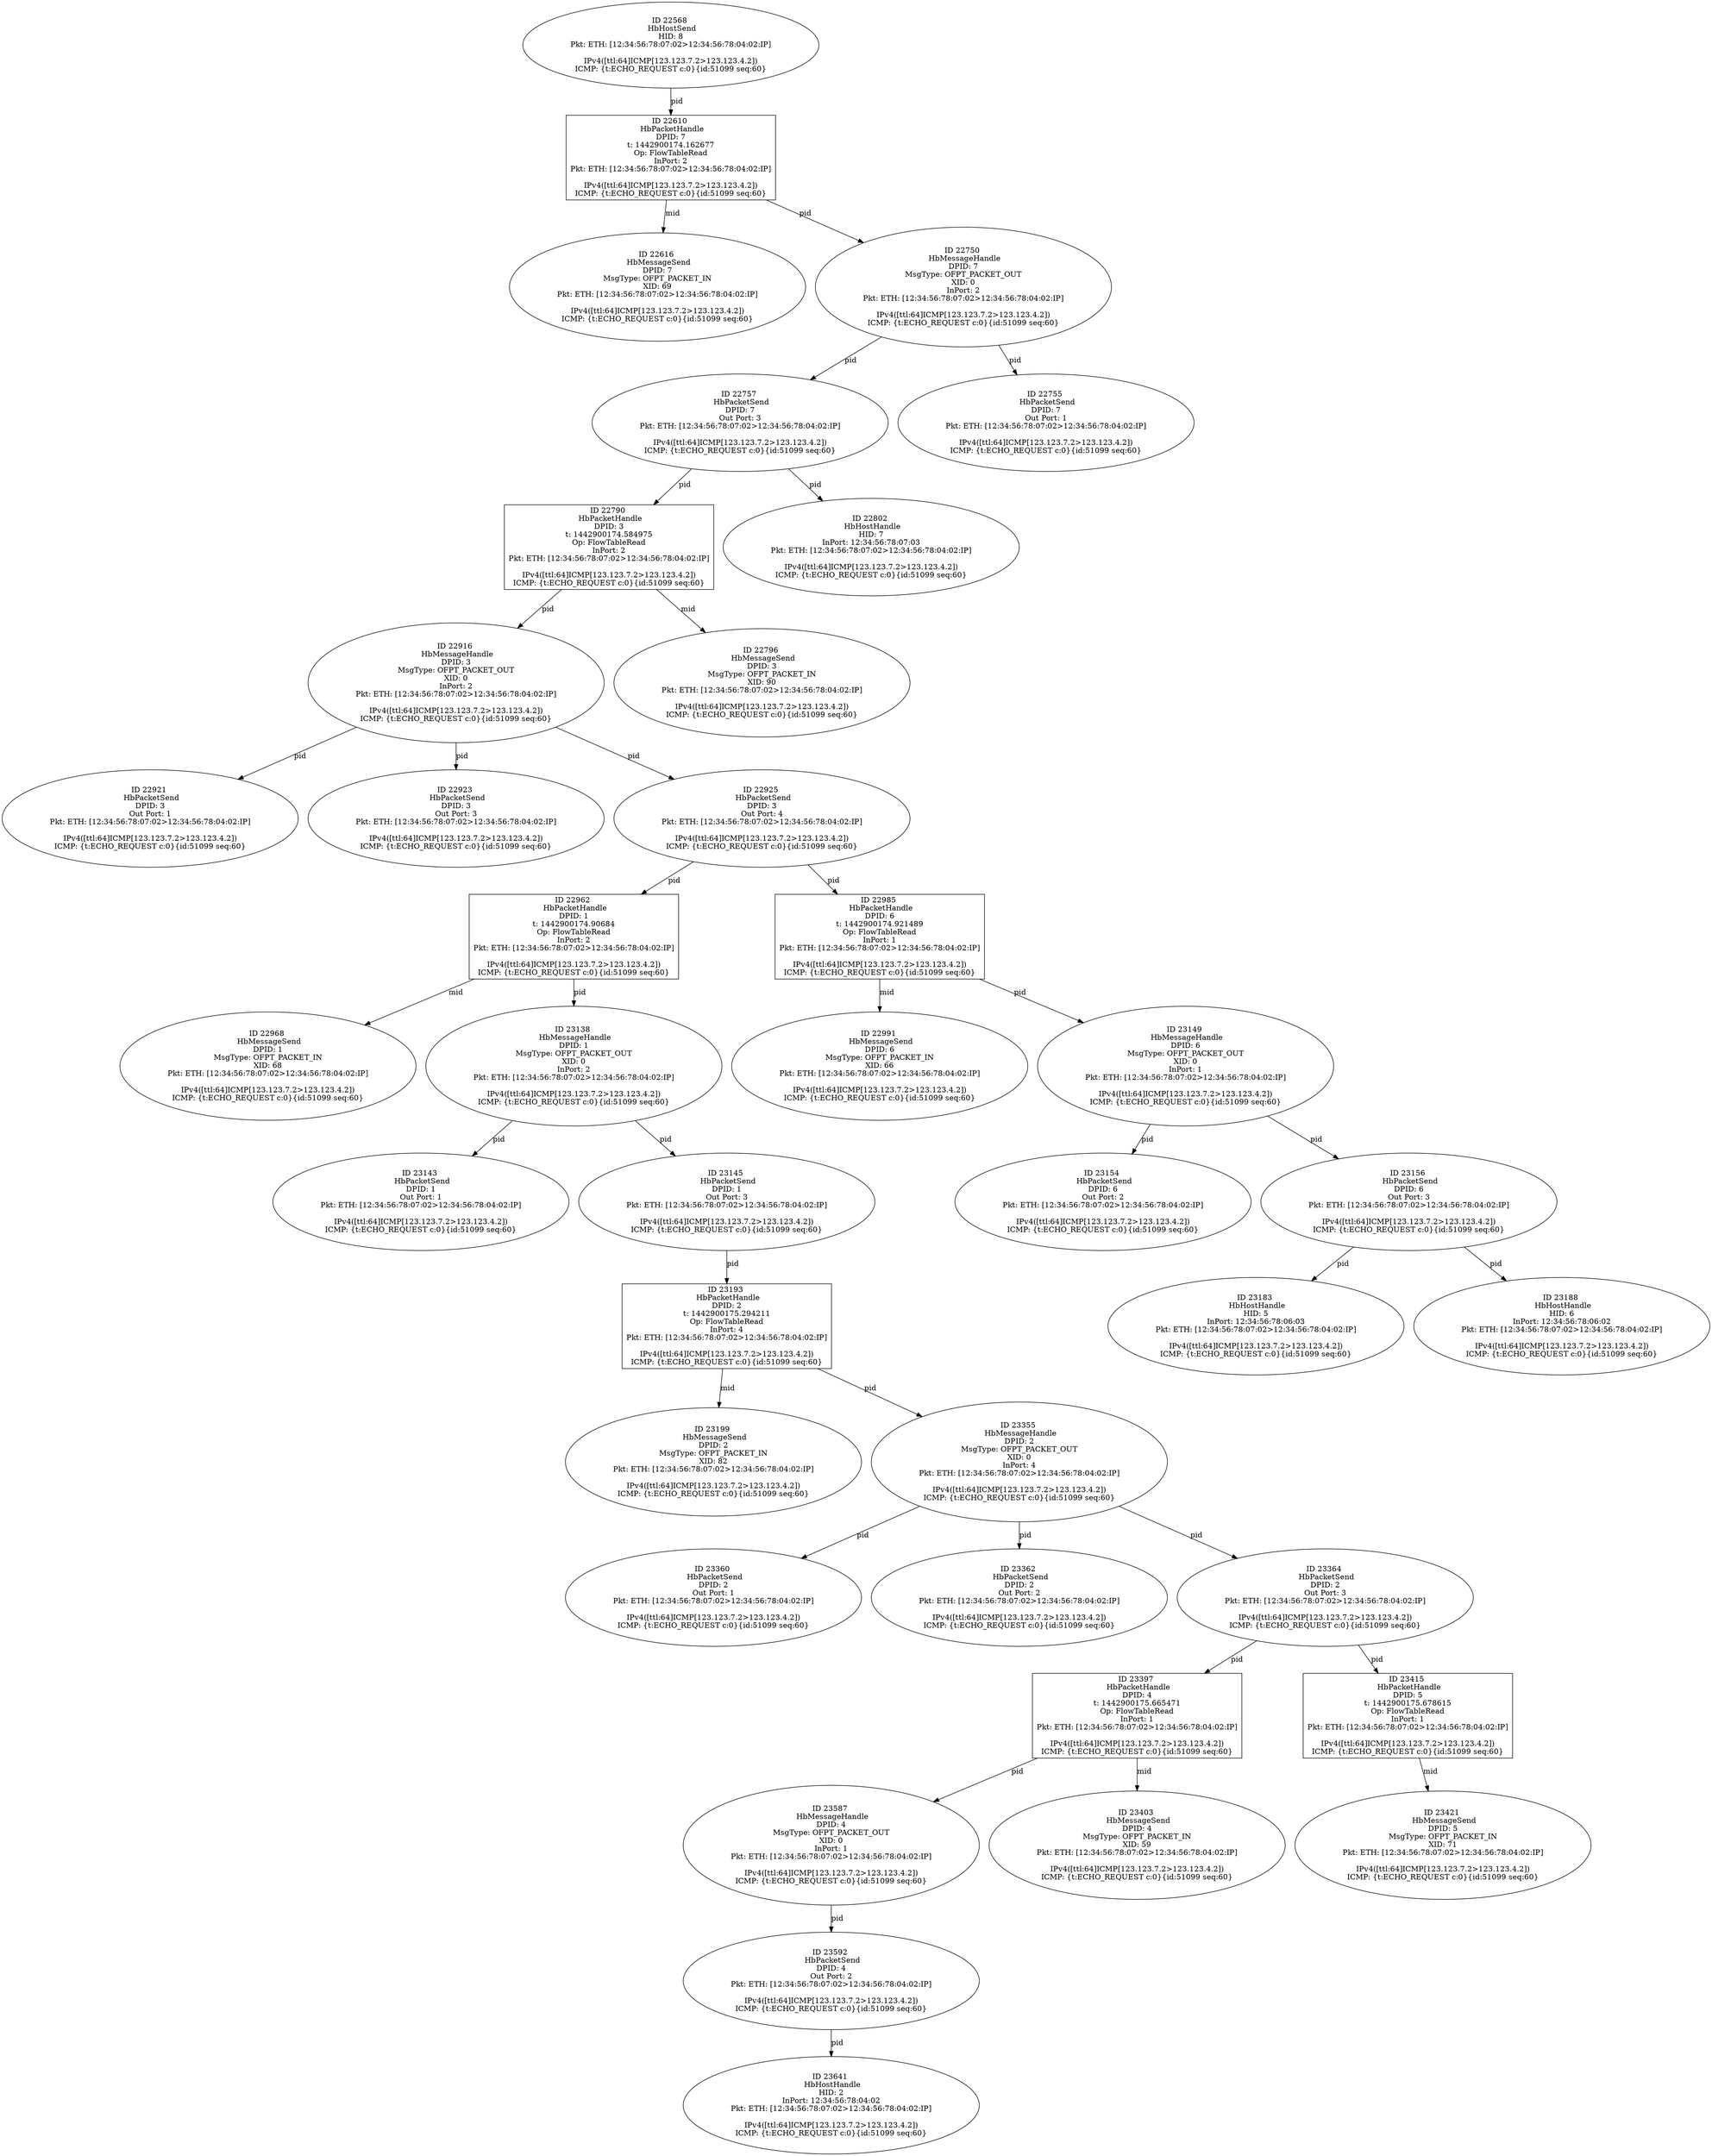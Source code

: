 strict digraph G {
22916 [shape=oval, event=<hb_events.HbMessageHandle object at 0x10cc931d0>, label="ID 22916 
 HbMessageHandle
DPID: 3
MsgType: OFPT_PACKET_OUT
XID: 0
InPort: 2
Pkt: ETH: [12:34:56:78:07:02>12:34:56:78:04:02:IP]

IPv4([ttl:64]ICMP[123.123.7.2>123.123.4.2])
ICMP: {t:ECHO_REQUEST c:0}{id:51099 seq:60}"];
22790 [shape=box, event=<hb_events.HbPacketHandle object at 0x10cc20a10>, label="ID 22790 
 HbPacketHandle
DPID: 3
t: 1442900174.584975
Op: FlowTableRead
InPort: 2
Pkt: ETH: [12:34:56:78:07:02>12:34:56:78:04:02:IP]

IPv4([ttl:64]ICMP[123.123.7.2>123.123.4.2])
ICMP: {t:ECHO_REQUEST c:0}{id:51099 seq:60}"];
22921 [shape=oval, event=<hb_events.HbPacketSend object at 0x10cc93510>, label="ID 22921 
 HbPacketSend
DPID: 3
Out Port: 1
Pkt: ETH: [12:34:56:78:07:02>12:34:56:78:04:02:IP]

IPv4([ttl:64]ICMP[123.123.7.2>123.123.4.2])
ICMP: {t:ECHO_REQUEST c:0}{id:51099 seq:60}"];
22923 [shape=oval, event=<hb_events.HbPacketSend object at 0x10cc80150>, label="ID 22923 
 HbPacketSend
DPID: 3
Out Port: 3
Pkt: ETH: [12:34:56:78:07:02>12:34:56:78:04:02:IP]

IPv4([ttl:64]ICMP[123.123.7.2>123.123.4.2])
ICMP: {t:ECHO_REQUEST c:0}{id:51099 seq:60}"];
22796 [shape=oval, event=<hb_events.HbMessageSend object at 0x10cc3f510>, label="ID 22796 
 HbMessageSend
DPID: 3
MsgType: OFPT_PACKET_IN
XID: 90
Pkt: ETH: [12:34:56:78:07:02>12:34:56:78:04:02:IP]

IPv4([ttl:64]ICMP[123.123.7.2>123.123.4.2])
ICMP: {t:ECHO_REQUEST c:0}{id:51099 seq:60}"];
22925 [shape=oval, event=<hb_events.HbPacketSend object at 0x10cc99710>, label="ID 22925 
 HbPacketSend
DPID: 3
Out Port: 4
Pkt: ETH: [12:34:56:78:07:02>12:34:56:78:04:02:IP]

IPv4([ttl:64]ICMP[123.123.7.2>123.123.4.2])
ICMP: {t:ECHO_REQUEST c:0}{id:51099 seq:60}"];
23183 [shape=oval, event=<hb_events.HbHostHandle object at 0x10cd526d0>, label="ID 23183 
 HbHostHandle
HID: 5
InPort: 12:34:56:78:06:03
Pkt: ETH: [12:34:56:78:07:02>12:34:56:78:04:02:IP]

IPv4([ttl:64]ICMP[123.123.7.2>123.123.4.2])
ICMP: {t:ECHO_REQUEST c:0}{id:51099 seq:60}"];
22802 [shape=oval, event=<hb_events.HbHostHandle object at 0x10cc3f790>, label="ID 22802 
 HbHostHandle
HID: 7
InPort: 12:34:56:78:07:03
Pkt: ETH: [12:34:56:78:07:02>12:34:56:78:04:02:IP]

IPv4([ttl:64]ICMP[123.123.7.2>123.123.4.2])
ICMP: {t:ECHO_REQUEST c:0}{id:51099 seq:60}"];
23188 [shape=oval, event=<hb_events.HbHostHandle object at 0x10cd52b50>, label="ID 23188 
 HbHostHandle
HID: 6
InPort: 12:34:56:78:06:02
Pkt: ETH: [12:34:56:78:07:02>12:34:56:78:04:02:IP]

IPv4([ttl:64]ICMP[123.123.7.2>123.123.4.2])
ICMP: {t:ECHO_REQUEST c:0}{id:51099 seq:60}"];
23193 [shape=box, event=<hb_events.HbPacketHandle object at 0x10cd52fd0>, label="ID 23193 
 HbPacketHandle
DPID: 2
t: 1442900175.294211
Op: FlowTableRead
InPort: 4
Pkt: ETH: [12:34:56:78:07:02>12:34:56:78:04:02:IP]

IPv4([ttl:64]ICMP[123.123.7.2>123.123.4.2])
ICMP: {t:ECHO_REQUEST c:0}{id:51099 seq:60}"];
23199 [shape=oval, event=<hb_events.HbMessageSend object at 0x10cd5b7d0>, label="ID 23199 
 HbMessageSend
DPID: 2
MsgType: OFPT_PACKET_IN
XID: 82
Pkt: ETH: [12:34:56:78:07:02>12:34:56:78:04:02:IP]

IPv4([ttl:64]ICMP[123.123.7.2>123.123.4.2])
ICMP: {t:ECHO_REQUEST c:0}{id:51099 seq:60}"];
23587 [shape=oval, event=<hb_events.HbMessageHandle object at 0x10ce977d0>, label="ID 23587 
 HbMessageHandle
DPID: 4
MsgType: OFPT_PACKET_OUT
XID: 0
InPort: 1
Pkt: ETH: [12:34:56:78:07:02>12:34:56:78:04:02:IP]

IPv4([ttl:64]ICMP[123.123.7.2>123.123.4.2])
ICMP: {t:ECHO_REQUEST c:0}{id:51099 seq:60}"];
22568 [shape=oval, event=<hb_events.HbHostSend object at 0x10cb4af10>, label="ID 22568 
 HbHostSend
HID: 8
Pkt: ETH: [12:34:56:78:07:02>12:34:56:78:04:02:IP]

IPv4([ttl:64]ICMP[123.123.7.2>123.123.4.2])
ICMP: {t:ECHO_REQUEST c:0}{id:51099 seq:60}"];
22962 [shape=box, event=<hb_events.HbPacketHandle object at 0x10cc61590>, label="ID 22962 
 HbPacketHandle
DPID: 1
t: 1442900174.90684
Op: FlowTableRead
InPort: 2
Pkt: ETH: [12:34:56:78:07:02>12:34:56:78:04:02:IP]

IPv4([ttl:64]ICMP[123.123.7.2>123.123.4.2])
ICMP: {t:ECHO_REQUEST c:0}{id:51099 seq:60}"];
22968 [shape=oval, event=<hb_events.HbMessageSend object at 0x10cc61d50>, label="ID 22968 
 HbMessageSend
DPID: 1
MsgType: OFPT_PACKET_IN
XID: 68
Pkt: ETH: [12:34:56:78:07:02>12:34:56:78:04:02:IP]

IPv4([ttl:64]ICMP[123.123.7.2>123.123.4.2])
ICMP: {t:ECHO_REQUEST c:0}{id:51099 seq:60}"];
23355 [shape=oval, event=<hb_events.HbMessageHandle object at 0x10cddc050>, label="ID 23355 
 HbMessageHandle
DPID: 2
MsgType: OFPT_PACKET_OUT
XID: 0
InPort: 4
Pkt: ETH: [12:34:56:78:07:02>12:34:56:78:04:02:IP]

IPv4([ttl:64]ICMP[123.123.7.2>123.123.4.2])
ICMP: {t:ECHO_REQUEST c:0}{id:51099 seq:60}"];
23360 [shape=oval, event=<hb_events.HbPacketSend object at 0x10cdd8ed0>, label="ID 23360 
 HbPacketSend
DPID: 2
Out Port: 1
Pkt: ETH: [12:34:56:78:07:02>12:34:56:78:04:02:IP]

IPv4([ttl:64]ICMP[123.123.7.2>123.123.4.2])
ICMP: {t:ECHO_REQUEST c:0}{id:51099 seq:60}"];
23362 [shape=oval, event=<hb_events.HbPacketSend object at 0x10cde9a10>, label="ID 23362 
 HbPacketSend
DPID: 2
Out Port: 2
Pkt: ETH: [12:34:56:78:07:02>12:34:56:78:04:02:IP]

IPv4([ttl:64]ICMP[123.123.7.2>123.123.4.2])
ICMP: {t:ECHO_REQUEST c:0}{id:51099 seq:60}"];
23364 [shape=oval, event=<hb_events.HbPacketSend object at 0x10cdf0750>, label="ID 23364 
 HbPacketSend
DPID: 2
Out Port: 3
Pkt: ETH: [12:34:56:78:07:02>12:34:56:78:04:02:IP]

IPv4([ttl:64]ICMP[123.123.7.2>123.123.4.2])
ICMP: {t:ECHO_REQUEST c:0}{id:51099 seq:60}"];
22985 [shape=box, event=<hb_events.HbPacketHandle object at 0x10ccb3b10>, label="ID 22985 
 HbPacketHandle
DPID: 6
t: 1442900174.921489
Op: FlowTableRead
InPort: 1
Pkt: ETH: [12:34:56:78:07:02>12:34:56:78:04:02:IP]

IPv4([ttl:64]ICMP[123.123.7.2>123.123.4.2])
ICMP: {t:ECHO_REQUEST c:0}{id:51099 seq:60}"];
22991 [shape=oval, event=<hb_events.HbMessageSend object at 0x10ccb9310>, label="ID 22991 
 HbMessageSend
DPID: 6
MsgType: OFPT_PACKET_IN
XID: 66
Pkt: ETH: [12:34:56:78:07:02>12:34:56:78:04:02:IP]

IPv4([ttl:64]ICMP[123.123.7.2>123.123.4.2])
ICMP: {t:ECHO_REQUEST c:0}{id:51099 seq:60}"];
22610 [shape=box, event=<hb_events.HbPacketHandle object at 0x10cb857d0>, label="ID 22610 
 HbPacketHandle
DPID: 7
t: 1442900174.162677
Op: FlowTableRead
InPort: 2
Pkt: ETH: [12:34:56:78:07:02>12:34:56:78:04:02:IP]

IPv4([ttl:64]ICMP[123.123.7.2>123.123.4.2])
ICMP: {t:ECHO_REQUEST c:0}{id:51099 seq:60}"];
22616 [shape=oval, event=<hb_events.HbMessageSend object at 0x10cb85dd0>, label="ID 22616 
 HbMessageSend
DPID: 7
MsgType: OFPT_PACKET_IN
XID: 69
Pkt: ETH: [12:34:56:78:07:02>12:34:56:78:04:02:IP]

IPv4([ttl:64]ICMP[123.123.7.2>123.123.4.2])
ICMP: {t:ECHO_REQUEST c:0}{id:51099 seq:60}"];
23641 [shape=oval, event=<hb_events.HbHostHandle object at 0x10ceb0c10>, label="ID 23641 
 HbHostHandle
HID: 2
InPort: 12:34:56:78:04:02
Pkt: ETH: [12:34:56:78:07:02>12:34:56:78:04:02:IP]

IPv4([ttl:64]ICMP[123.123.7.2>123.123.4.2])
ICMP: {t:ECHO_REQUEST c:0}{id:51099 seq:60}"];
22750 [shape=oval, event=<hb_events.HbMessageHandle object at 0x10cbf86d0>, label="ID 22750 
 HbMessageHandle
DPID: 7
MsgType: OFPT_PACKET_OUT
XID: 0
InPort: 2
Pkt: ETH: [12:34:56:78:07:02>12:34:56:78:04:02:IP]

IPv4([ttl:64]ICMP[123.123.7.2>123.123.4.2])
ICMP: {t:ECHO_REQUEST c:0}{id:51099 seq:60}"];
22757 [shape=oval, event=<hb_events.HbPacketSend object at 0x10cc05790>, label="ID 22757 
 HbPacketSend
DPID: 7
Out Port: 3
Pkt: ETH: [12:34:56:78:07:02>12:34:56:78:04:02:IP]

IPv4([ttl:64]ICMP[123.123.7.2>123.123.4.2])
ICMP: {t:ECHO_REQUEST c:0}{id:51099 seq:60}"];
23138 [shape=oval, event=<hb_events.HbMessageHandle object at 0x10cd3a4d0>, label="ID 23138 
 HbMessageHandle
DPID: 1
MsgType: OFPT_PACKET_OUT
XID: 0
InPort: 2
Pkt: ETH: [12:34:56:78:07:02>12:34:56:78:04:02:IP]

IPv4([ttl:64]ICMP[123.123.7.2>123.123.4.2])
ICMP: {t:ECHO_REQUEST c:0}{id:51099 seq:60}"];
22755 [shape=oval, event=<hb_events.HbPacketSend object at 0x10cc05550>, label="ID 22755 
 HbPacketSend
DPID: 7
Out Port: 1
Pkt: ETH: [12:34:56:78:07:02>12:34:56:78:04:02:IP]

IPv4([ttl:64]ICMP[123.123.7.2>123.123.4.2])
ICMP: {t:ECHO_REQUEST c:0}{id:51099 seq:60}"];
23397 [shape=box, event=<hb_events.HbPacketHandle object at 0x10cdf6390>, label="ID 23397 
 HbPacketHandle
DPID: 4
t: 1442900175.665471
Op: FlowTableRead
InPort: 1
Pkt: ETH: [12:34:56:78:07:02>12:34:56:78:04:02:IP]

IPv4([ttl:64]ICMP[123.123.7.2>123.123.4.2])
ICMP: {t:ECHO_REQUEST c:0}{id:51099 seq:60}"];
23143 [shape=oval, event=<hb_events.HbPacketSend object at 0x10cd3aa50>, label="ID 23143 
 HbPacketSend
DPID: 1
Out Port: 1
Pkt: ETH: [12:34:56:78:07:02>12:34:56:78:04:02:IP]

IPv4([ttl:64]ICMP[123.123.7.2>123.123.4.2])
ICMP: {t:ECHO_REQUEST c:0}{id:51099 seq:60}"];
23145 [shape=oval, event=<hb_events.HbPacketSend object at 0x10cd41d50>, label="ID 23145 
 HbPacketSend
DPID: 1
Out Port: 3
Pkt: ETH: [12:34:56:78:07:02>12:34:56:78:04:02:IP]

IPv4([ttl:64]ICMP[123.123.7.2>123.123.4.2])
ICMP: {t:ECHO_REQUEST c:0}{id:51099 seq:60}"];
23403 [shape=oval, event=<hb_events.HbMessageSend object at 0x10cdf4290>, label="ID 23403 
 HbMessageSend
DPID: 4
MsgType: OFPT_PACKET_IN
XID: 59
Pkt: ETH: [12:34:56:78:07:02>12:34:56:78:04:02:IP]

IPv4([ttl:64]ICMP[123.123.7.2>123.123.4.2])
ICMP: {t:ECHO_REQUEST c:0}{id:51099 seq:60}"];
23149 [shape=oval, event=<hb_events.HbMessageHandle object at 0x10cd41e50>, label="ID 23149 
 HbMessageHandle
DPID: 6
MsgType: OFPT_PACKET_OUT
XID: 0
InPort: 1
Pkt: ETH: [12:34:56:78:07:02>12:34:56:78:04:02:IP]

IPv4([ttl:64]ICMP[123.123.7.2>123.123.4.2])
ICMP: {t:ECHO_REQUEST c:0}{id:51099 seq:60}"];
23592 [shape=oval, event=<hb_events.HbPacketSend object at 0x10ce97c90>, label="ID 23592 
 HbPacketSend
DPID: 4
Out Port: 2
Pkt: ETH: [12:34:56:78:07:02>12:34:56:78:04:02:IP]

IPv4([ttl:64]ICMP[123.123.7.2>123.123.4.2])
ICMP: {t:ECHO_REQUEST c:0}{id:51099 seq:60}"];
23154 [shape=oval, event=<hb_events.HbPacketSend object at 0x10cd4e710>, label="ID 23154 
 HbPacketSend
DPID: 6
Out Port: 2
Pkt: ETH: [12:34:56:78:07:02>12:34:56:78:04:02:IP]

IPv4([ttl:64]ICMP[123.123.7.2>123.123.4.2])
ICMP: {t:ECHO_REQUEST c:0}{id:51099 seq:60}"];
23156 [shape=oval, event=<hb_events.HbPacketSend object at 0x10cd4e950>, label="ID 23156 
 HbPacketSend
DPID: 6
Out Port: 3
Pkt: ETH: [12:34:56:78:07:02>12:34:56:78:04:02:IP]

IPv4([ttl:64]ICMP[123.123.7.2>123.123.4.2])
ICMP: {t:ECHO_REQUEST c:0}{id:51099 seq:60}"];
23415 [shape=box, event=<hb_events.HbPacketHandle object at 0x10ce02150>, label="ID 23415 
 HbPacketHandle
DPID: 5
t: 1442900175.678615
Op: FlowTableRead
InPort: 1
Pkt: ETH: [12:34:56:78:07:02>12:34:56:78:04:02:IP]

IPv4([ttl:64]ICMP[123.123.7.2>123.123.4.2])
ICMP: {t:ECHO_REQUEST c:0}{id:51099 seq:60}"];
23421 [shape=oval, event=<hb_events.HbMessageSend object at 0x10ce0a390>, label="ID 23421 
 HbMessageSend
DPID: 5
MsgType: OFPT_PACKET_IN
XID: 71
Pkt: ETH: [12:34:56:78:07:02>12:34:56:78:04:02:IP]

IPv4([ttl:64]ICMP[123.123.7.2>123.123.4.2])
ICMP: {t:ECHO_REQUEST c:0}{id:51099 seq:60}"];
22916 -> 22921  [rel=pid, label=pid];
22916 -> 22923  [rel=pid, label=pid];
22916 -> 22925  [rel=pid, label=pid];
22790 -> 22916  [rel=pid, label=pid];
22790 -> 22796  [rel=mid, label=mid];
22925 -> 22985  [rel=pid, label=pid];
22925 -> 22962  [rel=pid, label=pid];
23193 -> 23355  [rel=pid, label=pid];
23193 -> 23199  [rel=mid, label=mid];
23587 -> 23592  [rel=pid, label=pid];
22568 -> 22610  [rel=pid, label=pid];
22962 -> 22968  [rel=mid, label=mid];
22962 -> 23138  [rel=pid, label=pid];
23355 -> 23360  [rel=pid, label=pid];
23355 -> 23362  [rel=pid, label=pid];
23355 -> 23364  [rel=pid, label=pid];
23364 -> 23397  [rel=pid, label=pid];
23364 -> 23415  [rel=pid, label=pid];
22985 -> 23149  [rel=pid, label=pid];
22985 -> 22991  [rel=mid, label=mid];
22610 -> 22616  [rel=mid, label=mid];
22610 -> 22750  [rel=pid, label=pid];
22750 -> 22755  [rel=pid, label=pid];
22750 -> 22757  [rel=pid, label=pid];
23397 -> 23587  [rel=pid, label=pid];
23397 -> 23403  [rel=mid, label=mid];
23138 -> 23145  [rel=pid, label=pid];
23138 -> 23143  [rel=pid, label=pid];
22757 -> 22802  [rel=pid, label=pid];
22757 -> 22790  [rel=pid, label=pid];
23145 -> 23193  [rel=pid, label=pid];
23149 -> 23154  [rel=pid, label=pid];
23149 -> 23156  [rel=pid, label=pid];
23592 -> 23641  [rel=pid, label=pid];
23156 -> 23188  [rel=pid, label=pid];
23156 -> 23183  [rel=pid, label=pid];
23415 -> 23421  [rel=mid, label=mid];
}
